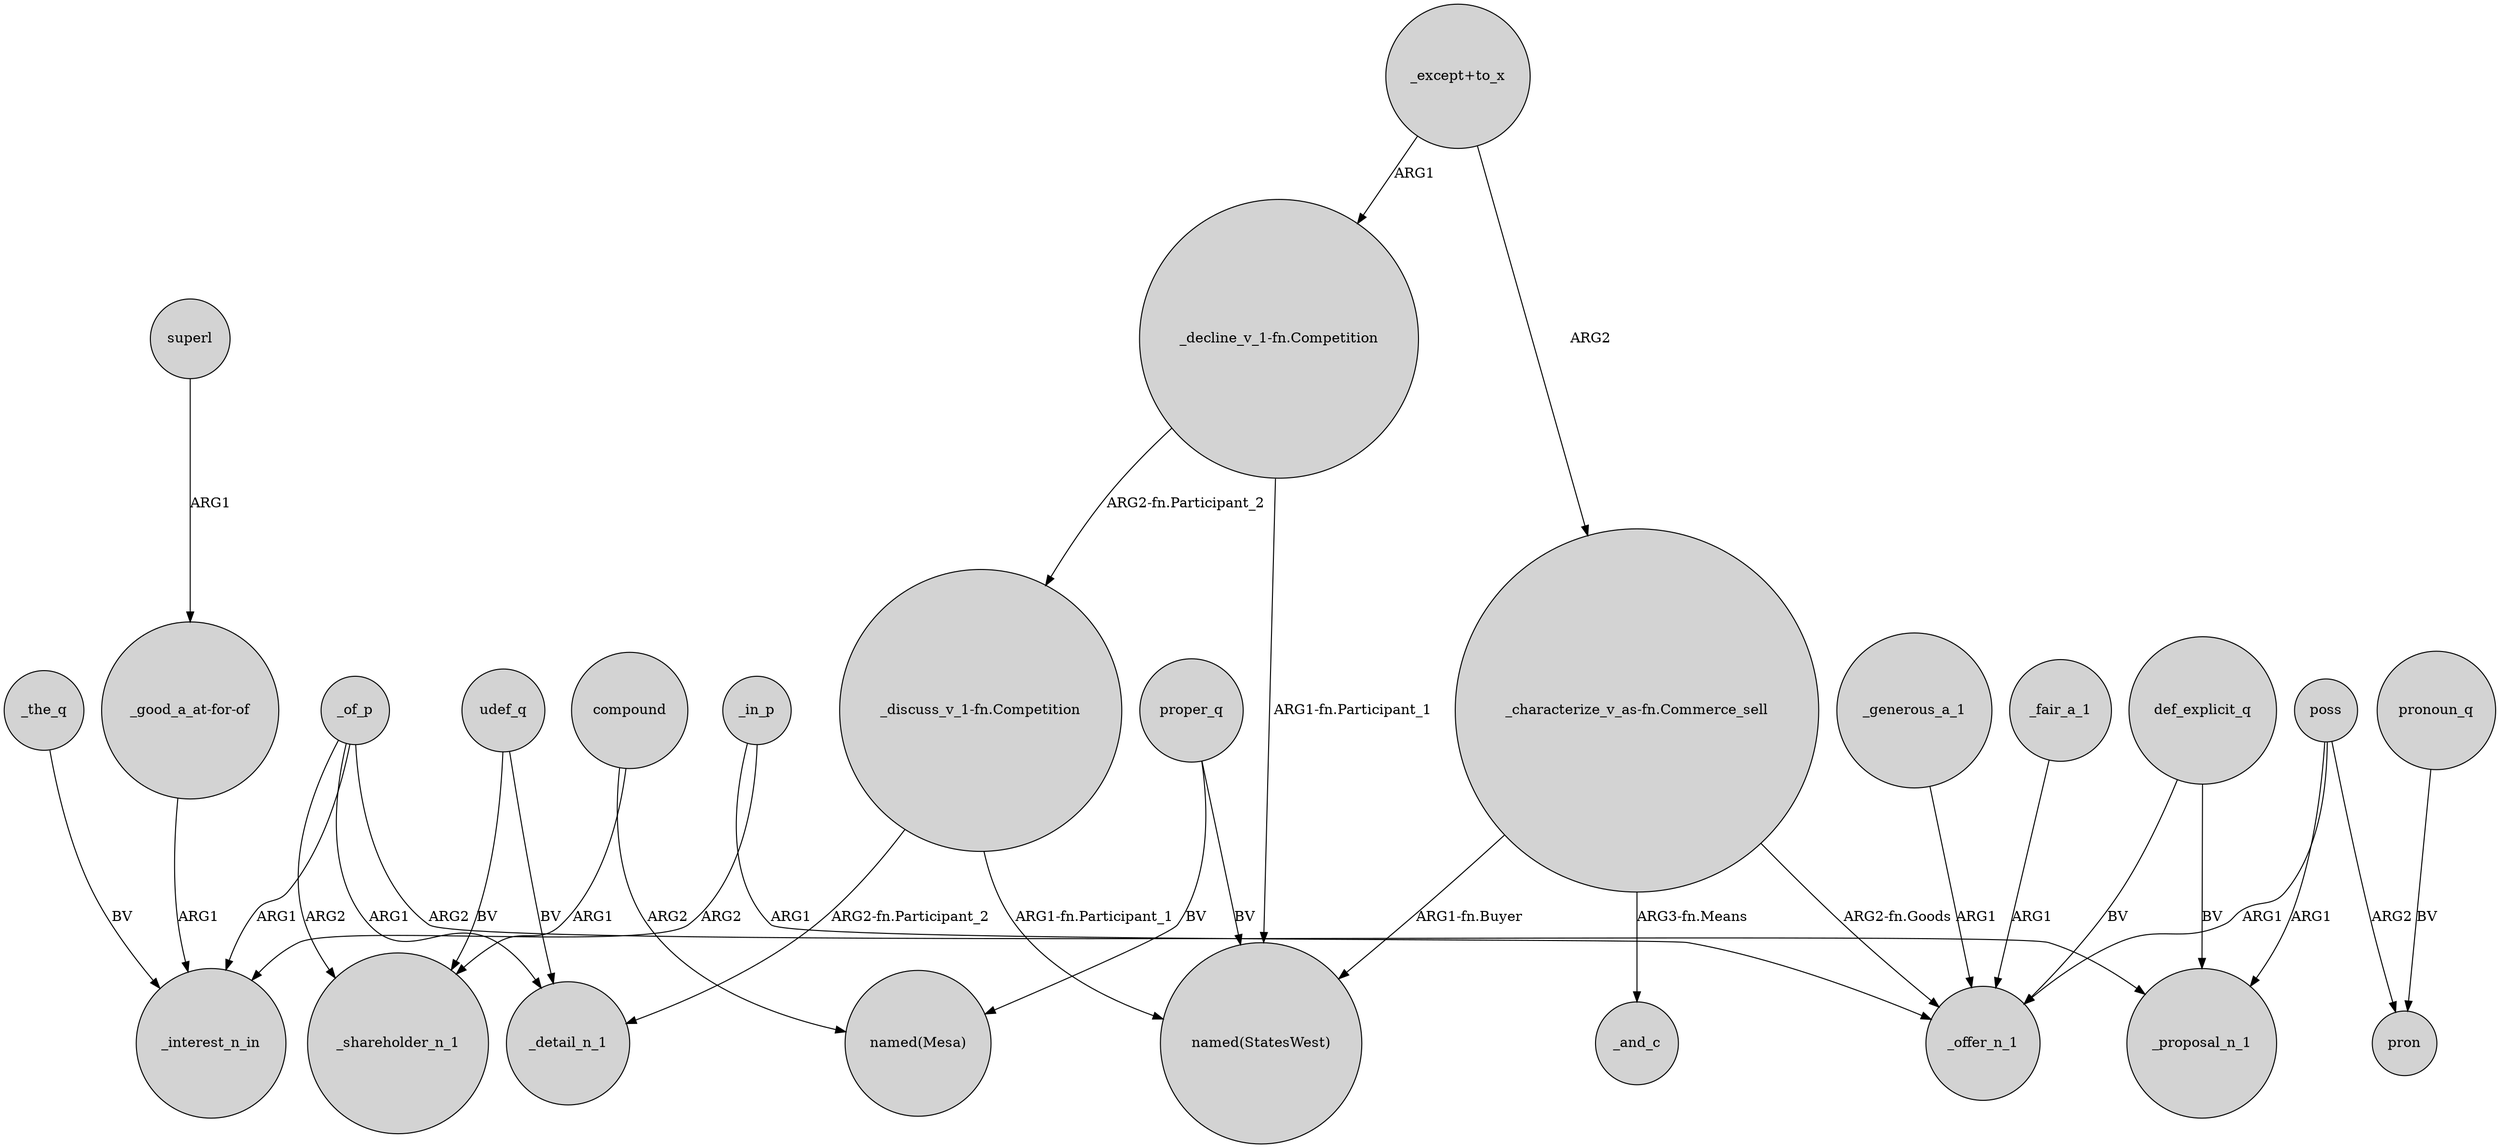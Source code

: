 digraph {
	node [shape=circle style=filled]
	superl -> "_good_a_at-for-of" [label=ARG1]
	_generous_a_1 -> _offer_n_1 [label=ARG1]
	udef_q -> _shareholder_n_1 [label=BV]
	_of_p -> _shareholder_n_1 [label=ARG2]
	compound -> _shareholder_n_1 [label=ARG1]
	compound -> "named(Mesa)" [label=ARG2]
	udef_q -> _detail_n_1 [label=BV]
	poss -> _proposal_n_1 [label=ARG1]
	"_except+to_x" -> "_decline_v_1-fn.Competition" [label=ARG1]
	"_characterize_v_as-fn.Commerce_sell" -> _and_c [label="ARG3-fn.Means"]
	"_characterize_v_as-fn.Commerce_sell" -> _offer_n_1 [label="ARG2-fn.Goods"]
	"_characterize_v_as-fn.Commerce_sell" -> "named(StatesWest)" [label="ARG1-fn.Buyer"]
	"_except+to_x" -> "_characterize_v_as-fn.Commerce_sell" [label=ARG2]
	proper_q -> "named(StatesWest)" [label=BV]
	pronoun_q -> pron [label=BV]
	_of_p -> _detail_n_1 [label=ARG1]
	poss -> _offer_n_1 [label=ARG1]
	"_decline_v_1-fn.Competition" -> "_discuss_v_1-fn.Competition" [label="ARG2-fn.Participant_2"]
	poss -> pron [label=ARG2]
	"_good_a_at-for-of" -> _interest_n_in [label=ARG1]
	_of_p -> _proposal_n_1 [label=ARG2]
	_the_q -> _interest_n_in [label=BV]
	_in_p -> _interest_n_in [label=ARG2]
	_of_p -> _interest_n_in [label=ARG1]
	def_explicit_q -> _offer_n_1 [label=BV]
	_fair_a_1 -> _offer_n_1 [label=ARG1]
	"_decline_v_1-fn.Competition" -> "named(StatesWest)" [label="ARG1-fn.Participant_1"]
	"_discuss_v_1-fn.Competition" -> _detail_n_1 [label="ARG2-fn.Participant_2"]
	proper_q -> "named(Mesa)" [label=BV]
	def_explicit_q -> _proposal_n_1 [label=BV]
	_in_p -> _offer_n_1 [label=ARG1]
	"_discuss_v_1-fn.Competition" -> "named(StatesWest)" [label="ARG1-fn.Participant_1"]
}
